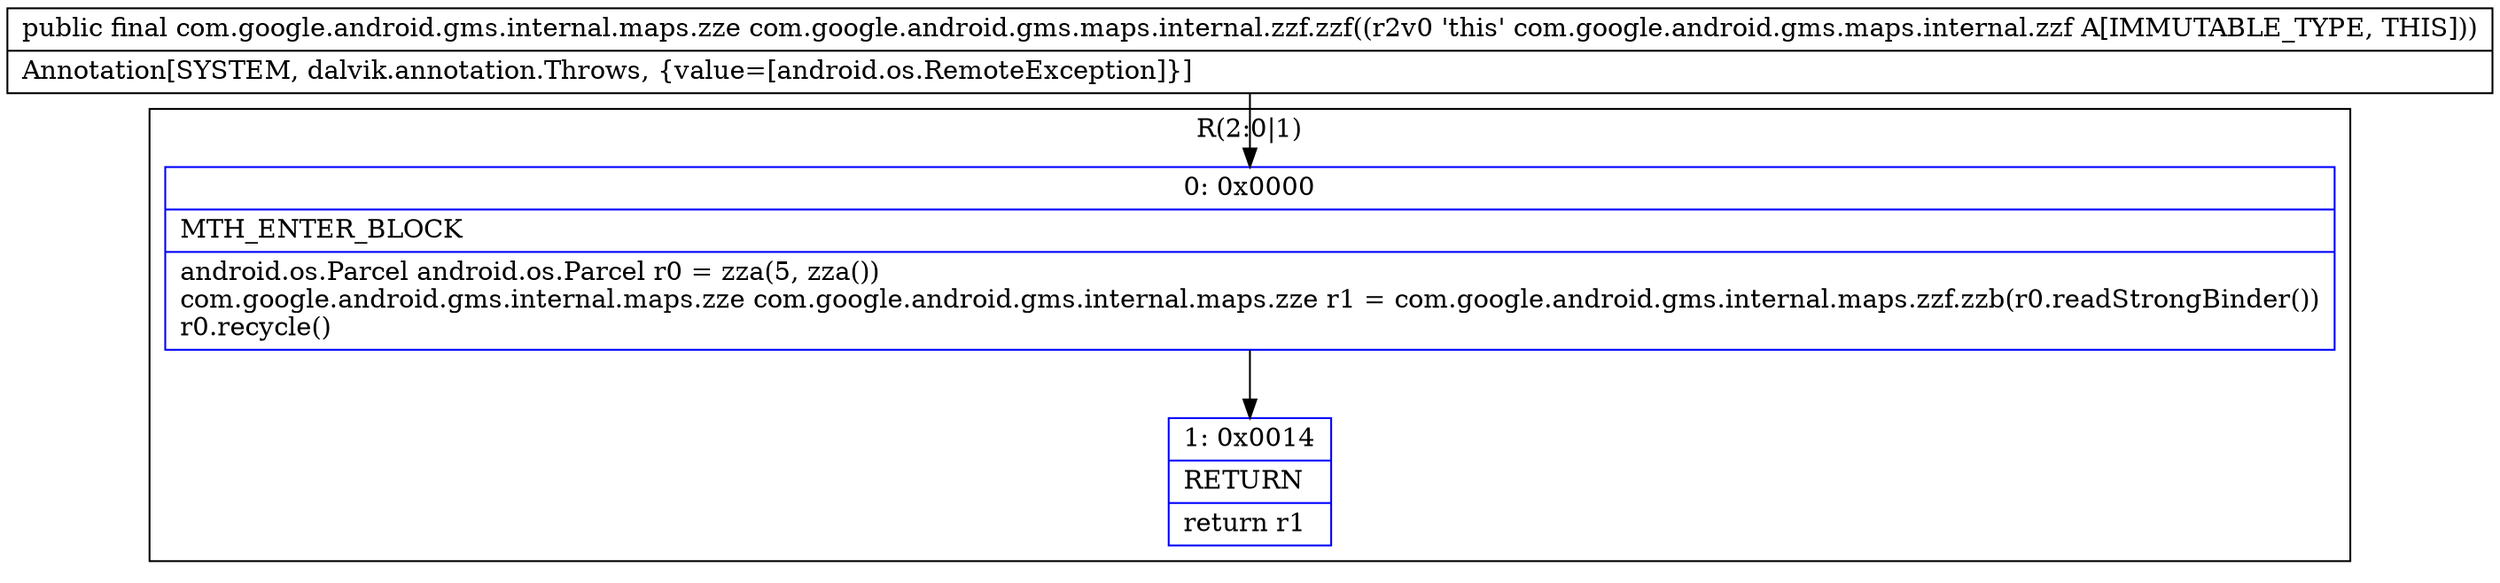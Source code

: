 digraph "CFG forcom.google.android.gms.maps.internal.zzf.zzf()Lcom\/google\/android\/gms\/internal\/maps\/zze;" {
subgraph cluster_Region_1314069010 {
label = "R(2:0|1)";
node [shape=record,color=blue];
Node_0 [shape=record,label="{0\:\ 0x0000|MTH_ENTER_BLOCK\l|android.os.Parcel android.os.Parcel r0 = zza(5, zza())\lcom.google.android.gms.internal.maps.zze com.google.android.gms.internal.maps.zze r1 = com.google.android.gms.internal.maps.zzf.zzb(r0.readStrongBinder())\lr0.recycle()\l}"];
Node_1 [shape=record,label="{1\:\ 0x0014|RETURN\l|return r1\l}"];
}
MethodNode[shape=record,label="{public final com.google.android.gms.internal.maps.zze com.google.android.gms.maps.internal.zzf.zzf((r2v0 'this' com.google.android.gms.maps.internal.zzf A[IMMUTABLE_TYPE, THIS]))  | Annotation[SYSTEM, dalvik.annotation.Throws, \{value=[android.os.RemoteException]\}]\l}"];
MethodNode -> Node_0;
Node_0 -> Node_1;
}

